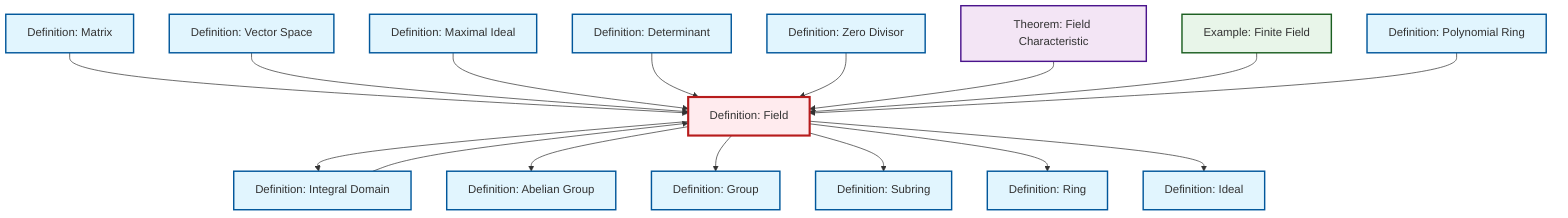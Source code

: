 graph TD
    classDef definition fill:#e1f5fe,stroke:#01579b,stroke-width:2px
    classDef theorem fill:#f3e5f5,stroke:#4a148c,stroke-width:2px
    classDef axiom fill:#fff3e0,stroke:#e65100,stroke-width:2px
    classDef example fill:#e8f5e9,stroke:#1b5e20,stroke-width:2px
    classDef current fill:#ffebee,stroke:#b71c1c,stroke-width:3px
    def-determinant["Definition: Determinant"]:::definition
    def-vector-space["Definition: Vector Space"]:::definition
    def-matrix["Definition: Matrix"]:::definition
    def-abelian-group["Definition: Abelian Group"]:::definition
    def-maximal-ideal["Definition: Maximal Ideal"]:::definition
    def-integral-domain["Definition: Integral Domain"]:::definition
    thm-field-characteristic["Theorem: Field Characteristic"]:::theorem
    def-field["Definition: Field"]:::definition
    def-ideal["Definition: Ideal"]:::definition
    ex-finite-field["Example: Finite Field"]:::example
    def-polynomial-ring["Definition: Polynomial Ring"]:::definition
    def-group["Definition: Group"]:::definition
    def-ring["Definition: Ring"]:::definition
    def-subring["Definition: Subring"]:::definition
    def-zero-divisor["Definition: Zero Divisor"]:::definition
    def-field --> def-integral-domain
    def-field --> def-abelian-group
    def-field --> def-group
    def-matrix --> def-field
    def-field --> def-subring
    def-vector-space --> def-field
    def-maximal-ideal --> def-field
    def-determinant --> def-field
    def-zero-divisor --> def-field
    def-field --> def-ring
    thm-field-characteristic --> def-field
    ex-finite-field --> def-field
    def-polynomial-ring --> def-field
    def-field --> def-ideal
    def-integral-domain --> def-field
    class def-field current